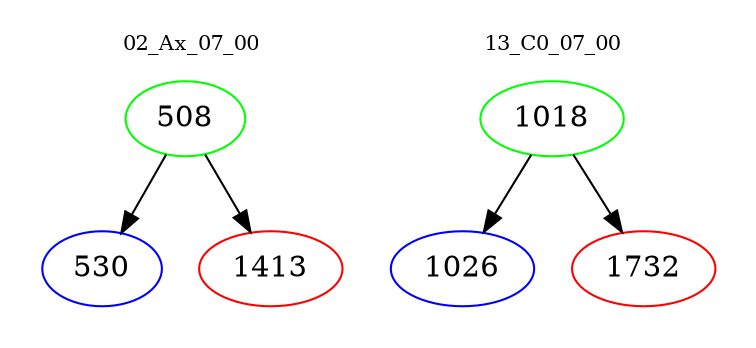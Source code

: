 digraph{
subgraph cluster_0 {
color = white
label = "02_Ax_07_00";
fontsize=10;
T0_508 [label="508", color="green"]
T0_508 -> T0_530 [color="black"]
T0_530 [label="530", color="blue"]
T0_508 -> T0_1413 [color="black"]
T0_1413 [label="1413", color="red"]
}
subgraph cluster_1 {
color = white
label = "13_C0_07_00";
fontsize=10;
T1_1018 [label="1018", color="green"]
T1_1018 -> T1_1026 [color="black"]
T1_1026 [label="1026", color="blue"]
T1_1018 -> T1_1732 [color="black"]
T1_1732 [label="1732", color="red"]
}
}
